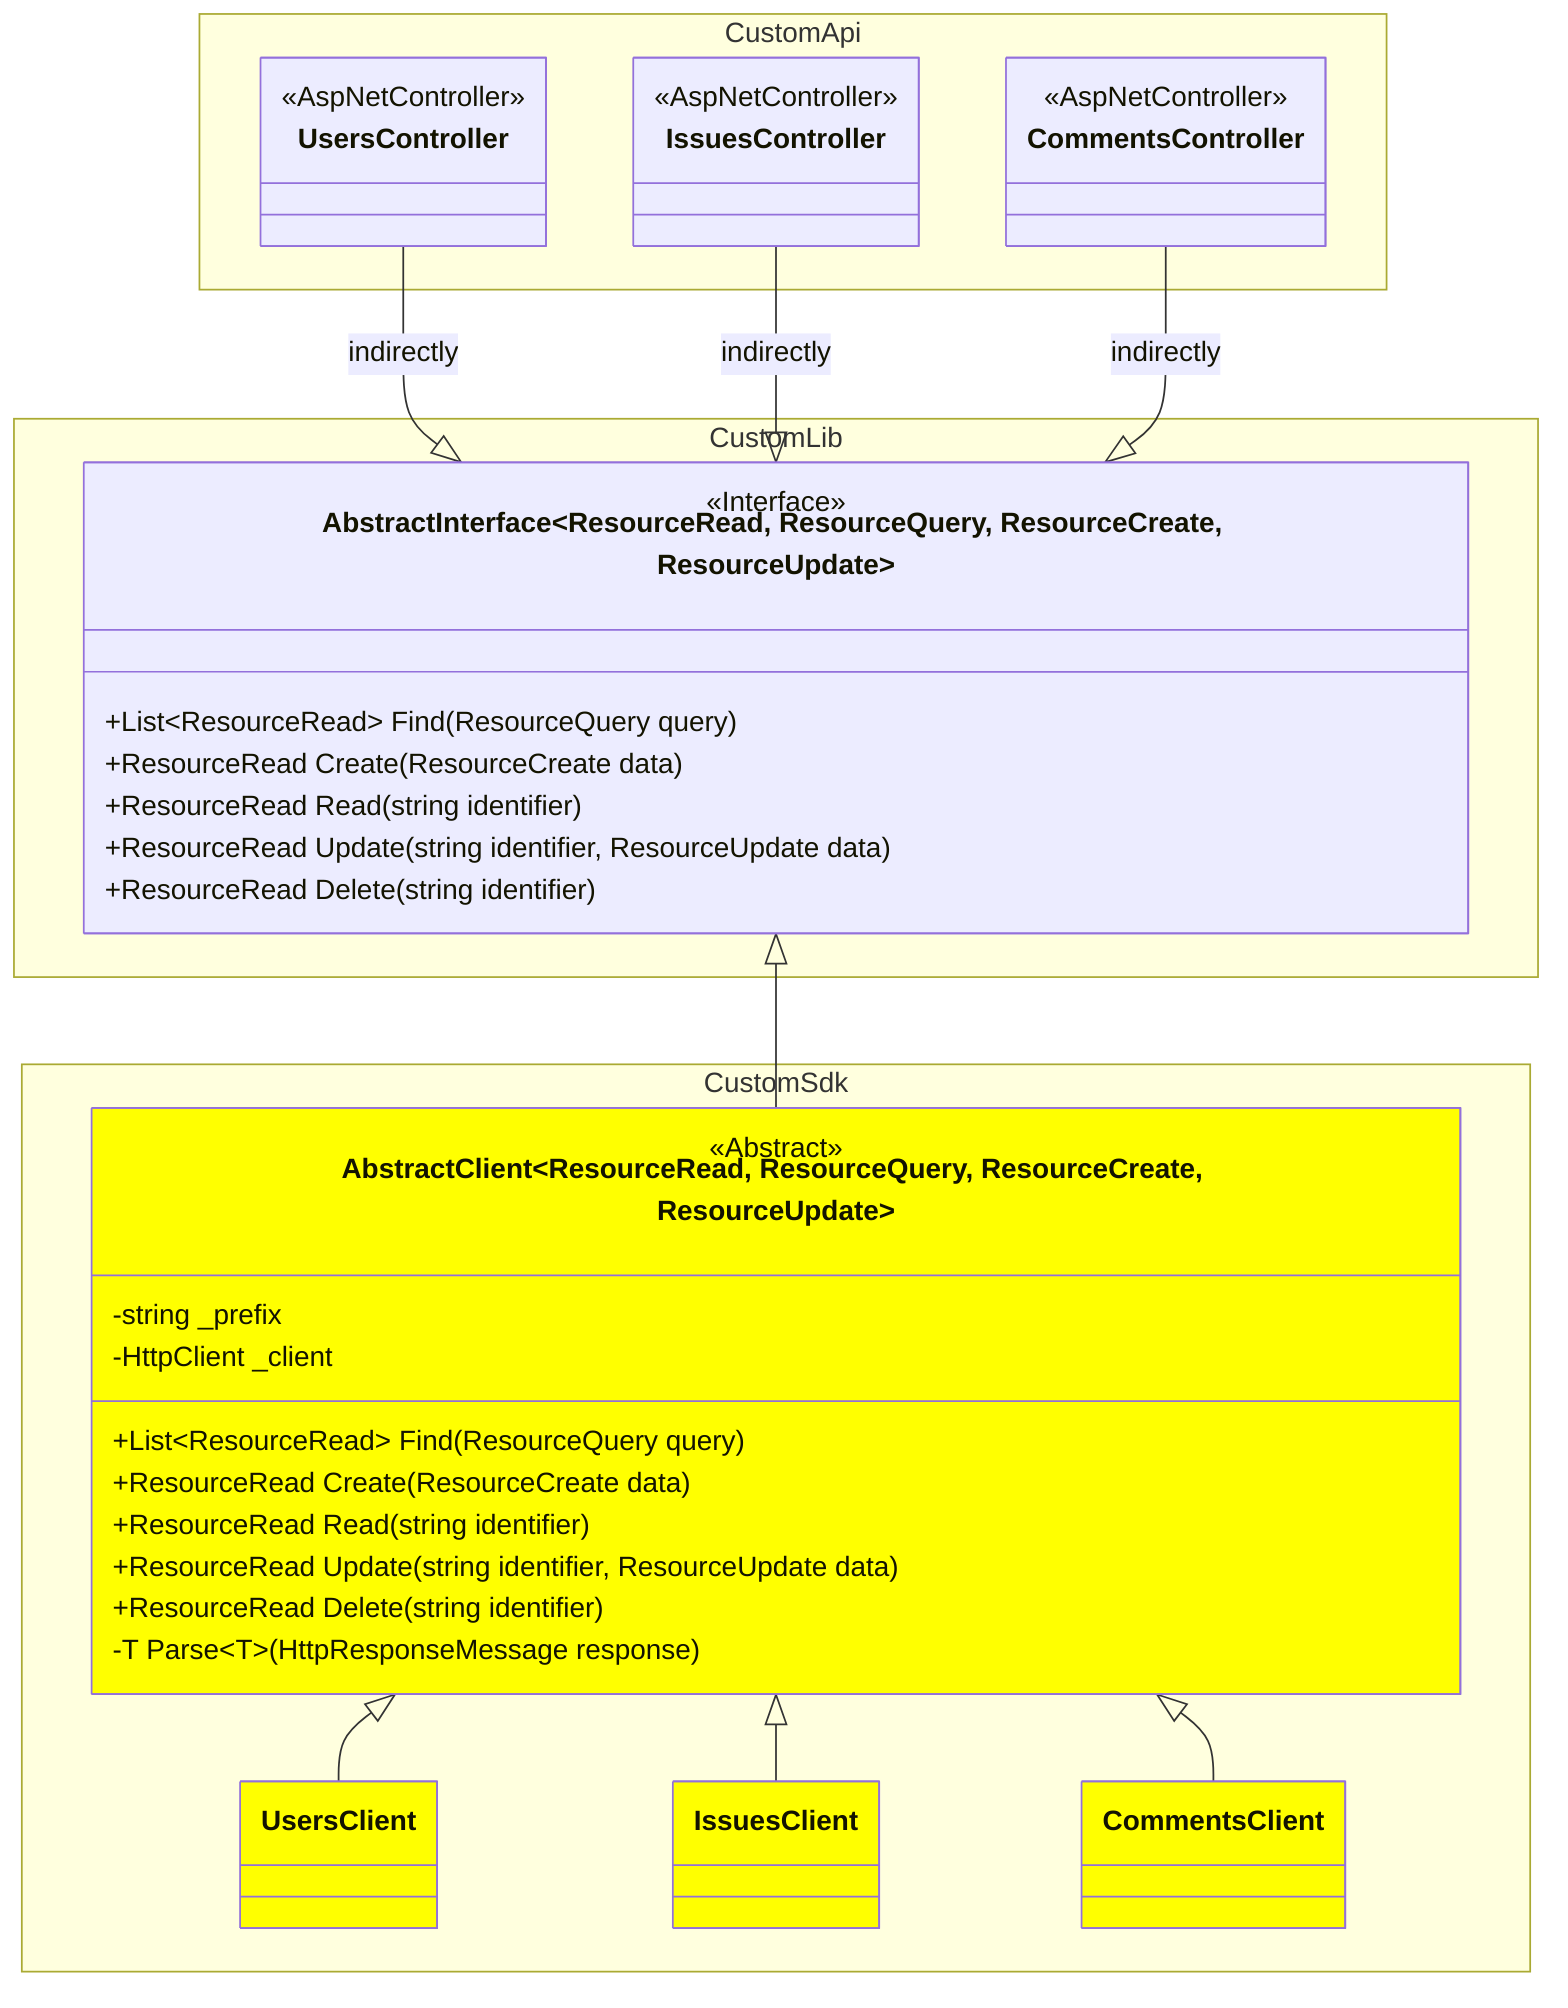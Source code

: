classDiagram

    namespace CustomApi {
        class UsersController {
            <<AspNetController>>
        }
        class IssuesController {
            <<AspNetController>>
        }
        class CommentsController {
            <<AspNetController>>
        }
    }

    namespace CustomLib {
        class AbstractInterface~ResourceRead, ResourceQuery, ResourceCreate, ResourceUpdate~ {
            <<Interface>>
            +List~ResourceRead~ Find(ResourceQuery query)
            +ResourceRead Create(ResourceCreate data)
            +ResourceRead Read(string identifier)
            +ResourceRead Update(string identifier, ResourceUpdate data)
            +ResourceRead Delete(string identifier)
        }
    }

    namespace CustomSdk {
        class AbstractClient~ResourceRead, ResourceQuery, ResourceCreate, ResourceUpdate~ {
            <<Abstract>>
            -string _prefix
            -HttpClient _client
            +List~ResourceRead~ Find(ResourceQuery query)
            +ResourceRead Create(ResourceCreate data)
            +ResourceRead Read(string identifier)
            +ResourceRead Update(string identifier, ResourceUpdate data)
            +ResourceRead Delete(string identifier)
            -T Parse~T~(HttpResponseMessage response)
        }

        class UsersClient
        class IssuesClient
        class CommentsClient
    }

    UsersController --|> AbstractInterface : indirectly
    IssuesController --|> AbstractInterface : indirectly
    CommentsController --|> AbstractInterface : indirectly

    AbstractInterface <|-- AbstractClient

    AbstractClient <|-- UsersClient
    AbstractClient <|-- IssuesClient
    AbstractClient <|-- CommentsClient

    style AbstractClient fill:yellow
    style UsersClient fill:yellow
    style IssuesClient fill:yellow
    style CommentsClient fill:yellow